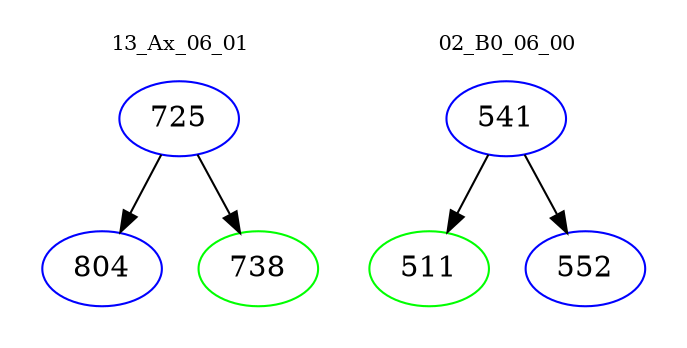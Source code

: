 digraph{
subgraph cluster_0 {
color = white
label = "13_Ax_06_01";
fontsize=10;
T0_725 [label="725", color="blue"]
T0_725 -> T0_804 [color="black"]
T0_804 [label="804", color="blue"]
T0_725 -> T0_738 [color="black"]
T0_738 [label="738", color="green"]
}
subgraph cluster_1 {
color = white
label = "02_B0_06_00";
fontsize=10;
T1_541 [label="541", color="blue"]
T1_541 -> T1_511 [color="black"]
T1_511 [label="511", color="green"]
T1_541 -> T1_552 [color="black"]
T1_552 [label="552", color="blue"]
}
}
